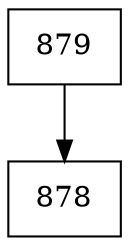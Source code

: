 digraph G {
  node [shape=record];
  node0 [label="{879}"];
  node0 -> node1;
  node1 [label="{878}"];
}
